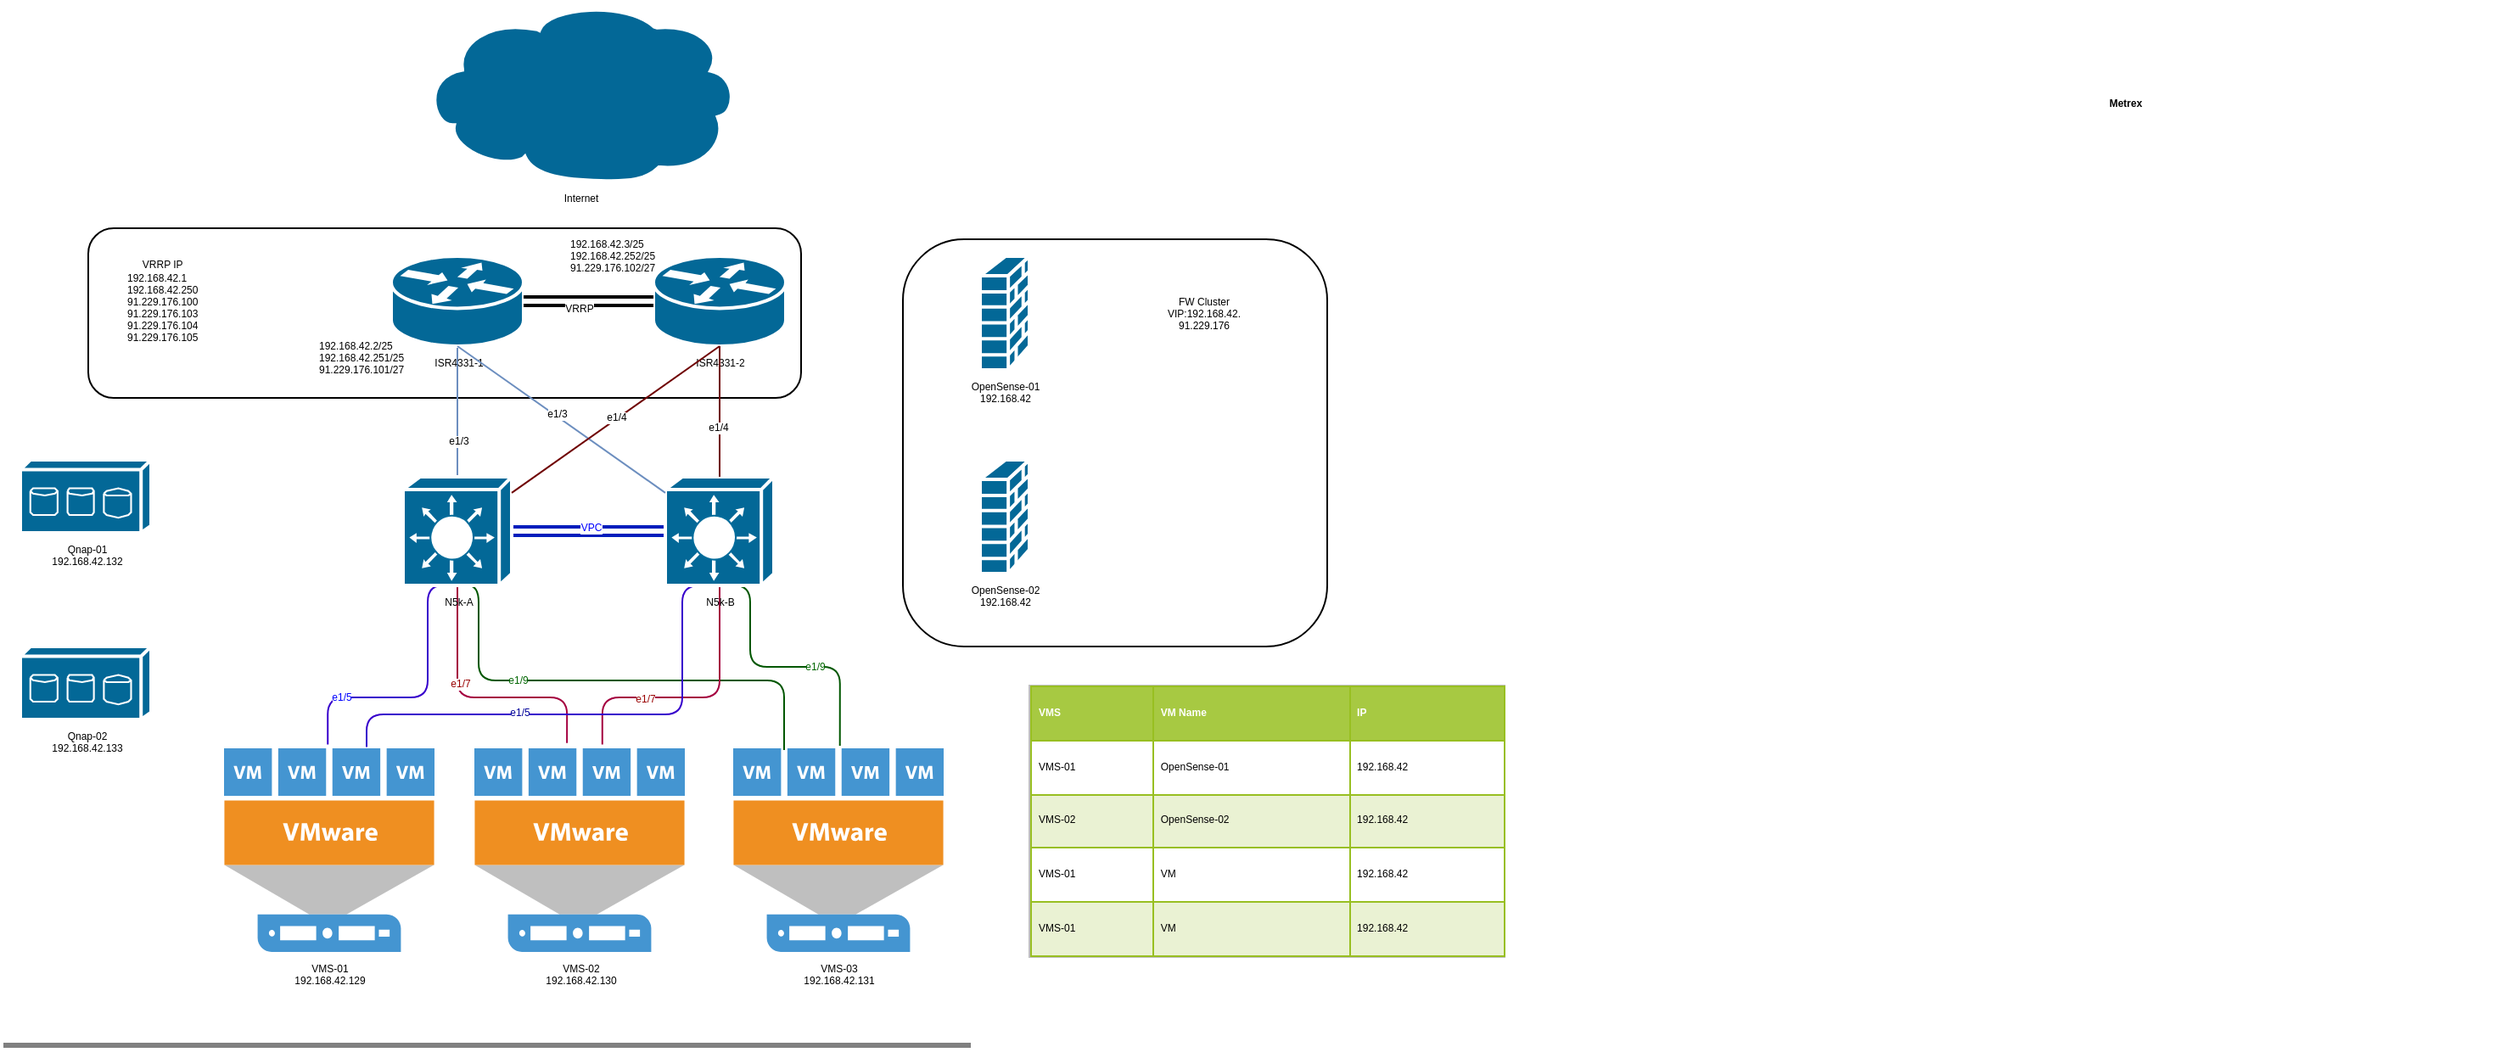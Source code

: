 <mxfile version="16.4.5" type="github">
  <diagram name="Metrex" id="197159a0-c6a4-9194-75a8-e4174976684c">
    <mxGraphModel dx="946" dy="551" grid="1" gridSize="10" guides="1" tooltips="1" connect="1" arrows="1" fold="1" page="1" pageScale="1.5" pageWidth="1169" pageHeight="826" background="none" math="0" shadow="0">
      <root>
        <mxCell id="0" style=";html=1;" />
        <mxCell id="1" style=";html=1;" parent="0" />
        <mxCell id="-EyrNSprZyw8wpIVBh2r-33" value="" style="rounded=1;whiteSpace=wrap;html=1;align=left;fontSize=6;" vertex="1" parent="1">
          <mxGeometry x="160" y="153.5" width="420" height="100" as="geometry" />
        </mxCell>
        <mxCell id="-EyrNSprZyw8wpIVBh2r-31" value="" style="rounded=1;whiteSpace=wrap;html=1;fontSize=6;" vertex="1" parent="1">
          <mxGeometry x="640" y="160" width="250" height="240" as="geometry" />
        </mxCell>
        <mxCell id="1257a543d1cacc4b-5" value="VMS-02&lt;br style=&quot;font-size: 6px;&quot;&gt;192.168.42.130" style="shadow=0;dashed=0;html=1;strokeColor=none;fillColor=#4495D1;labelPosition=center;verticalLabelPosition=bottom;verticalAlign=top;shape=mxgraph.veeam.2d.vmware_host;fontSize=6;" parent="1" vertex="1">
          <mxGeometry x="387.5" y="460" width="124" height="120" as="geometry" />
        </mxCell>
        <mxCell id="1257a543d1cacc4b-50" value="" style="line;strokeWidth=3;html=1;fillColor=none;gradientColor=none;fontSize=6;strokeColor=#808080;" parent="1" vertex="1">
          <mxGeometry x="110" y="630" width="570" height="10" as="geometry" />
        </mxCell>
        <mxCell id="1257a543d1cacc4b-52" value="Metrex" style="text;strokeColor=none;fillColor=none;html=1;fontSize=6;fontStyle=1;verticalAlign=middle;align=center;" parent="1" vertex="1">
          <mxGeometry x="1140" y="60" width="440" height="40" as="geometry" />
        </mxCell>
        <mxCell id="-EyrNSprZyw8wpIVBh2r-13" style="edgeStyle=none;rounded=1;orthogonalLoop=1;jettySize=auto;html=1;exitX=0.5;exitY=1;exitDx=0;exitDy=0;exitPerimeter=0;endArrow=none;endFill=0;fillColor=#dae8fc;strokeColor=#6c8ebf;fontSize=6;" edge="1" parent="1" source="-EyrNSprZyw8wpIVBh2r-1" target="-EyrNSprZyw8wpIVBh2r-7">
          <mxGeometry relative="1" as="geometry" />
        </mxCell>
        <mxCell id="-EyrNSprZyw8wpIVBh2r-52" value="e1/3" style="edgeLabel;html=1;align=center;verticalAlign=middle;resizable=0;points=[];fontSize=6;fontColor=#000000;" vertex="1" connectable="0" parent="-EyrNSprZyw8wpIVBh2r-13">
          <mxGeometry x="0.441" relative="1" as="geometry">
            <mxPoint as="offset" />
          </mxGeometry>
        </mxCell>
        <mxCell id="-EyrNSprZyw8wpIVBh2r-1" value="&lt;font style=&quot;font-size: 6px&quot;&gt;ISR4331-1&lt;br style=&quot;font-size: 6px;&quot;&gt;&lt;br style=&quot;font-size: 6px;&quot;&gt;&lt;/font&gt;" style="shape=mxgraph.cisco.routers.router;sketch=0;html=1;pointerEvents=1;dashed=0;fillColor=#036897;strokeColor=#ffffff;strokeWidth=2;verticalLabelPosition=bottom;verticalAlign=top;align=center;outlineConnect=0;fontSize=6;" vertex="1" parent="1">
          <mxGeometry x="338.5" y="170" width="78" height="53" as="geometry" />
        </mxCell>
        <mxCell id="-EyrNSprZyw8wpIVBh2r-4" value="&lt;font style=&quot;font-size: 6px&quot;&gt;ISR4331-2&lt;/font&gt;" style="shape=mxgraph.cisco.routers.router;sketch=0;html=1;pointerEvents=1;dashed=0;fillColor=#036897;strokeColor=#ffffff;strokeWidth=2;verticalLabelPosition=bottom;verticalAlign=top;align=center;outlineConnect=0;fontSize=6;" vertex="1" parent="1">
          <mxGeometry x="493" y="170" width="78" height="53" as="geometry" />
        </mxCell>
        <mxCell id="-EyrNSprZyw8wpIVBh2r-12" style="edgeStyle=none;rounded=0;orthogonalLoop=1;jettySize=auto;html=1;exitX=1;exitY=0.5;exitDx=0;exitDy=0;exitPerimeter=0;shape=link;strokeWidth=2;fillColor=#0050ef;strokeColor=#001DBC;fontColor=#0000FF;fontSize=6;" edge="1" parent="1" source="-EyrNSprZyw8wpIVBh2r-7" target="-EyrNSprZyw8wpIVBh2r-8">
          <mxGeometry relative="1" as="geometry" />
        </mxCell>
        <mxCell id="-EyrNSprZyw8wpIVBh2r-16" value="&lt;font color=&quot;#0000ff&quot; style=&quot;font-size: 6px;&quot;&gt;VPC&lt;/font&gt;" style="edgeLabel;html=1;align=center;verticalAlign=middle;resizable=0;points=[];fontSize=6;" vertex="1" connectable="0" parent="-EyrNSprZyw8wpIVBh2r-12">
          <mxGeometry x="0.005" y="2" relative="1" as="geometry">
            <mxPoint x="1" as="offset" />
          </mxGeometry>
        </mxCell>
        <mxCell id="-EyrNSprZyw8wpIVBh2r-22" style="edgeStyle=orthogonalEdgeStyle;rounded=1;orthogonalLoop=1;jettySize=auto;html=1;exitX=0.5;exitY=1;exitDx=0;exitDy=0;exitPerimeter=0;entryX=0.493;entryY=-0.019;entryDx=0;entryDy=0;entryPerimeter=0;endArrow=none;endFill=0;fillColor=#6a00ff;strokeColor=#3700CC;fontSize=6;" edge="1" parent="1" source="-EyrNSprZyw8wpIVBh2r-7" target="-EyrNSprZyw8wpIVBh2r-9">
          <mxGeometry relative="1" as="geometry">
            <Array as="points">
              <mxPoint x="360" y="364" />
              <mxPoint x="360" y="430" />
              <mxPoint x="301" y="430" />
            </Array>
          </mxGeometry>
        </mxCell>
        <mxCell id="-EyrNSprZyw8wpIVBh2r-39" value="e1/5" style="edgeLabel;html=1;align=center;verticalAlign=middle;resizable=0;points=[];fontColor=#0000FF;fontSize=6;" vertex="1" connectable="0" parent="-EyrNSprZyw8wpIVBh2r-22">
          <mxGeometry x="0.586" relative="1" as="geometry">
            <mxPoint as="offset" />
          </mxGeometry>
        </mxCell>
        <mxCell id="-EyrNSprZyw8wpIVBh2r-24" style="edgeStyle=orthogonalEdgeStyle;rounded=1;orthogonalLoop=1;jettySize=auto;html=1;exitX=0.5;exitY=1;exitDx=0;exitDy=0;exitPerimeter=0;entryX=0.44;entryY=-0.026;entryDx=0;entryDy=0;entryPerimeter=0;endArrow=none;endFill=0;fillColor=#d80073;strokeColor=#A50040;fontSize=6;" edge="1" parent="1" source="-EyrNSprZyw8wpIVBh2r-7" target="1257a543d1cacc4b-5">
          <mxGeometry relative="1" as="geometry">
            <Array as="points">
              <mxPoint x="378" y="430" />
              <mxPoint x="442" y="430" />
            </Array>
          </mxGeometry>
        </mxCell>
        <mxCell id="-EyrNSprZyw8wpIVBh2r-40" value="&lt;font color=&quot;#990000&quot; style=&quot;font-size: 6px;&quot;&gt;e1/7&lt;/font&gt;" style="edgeLabel;html=1;align=center;verticalAlign=middle;resizable=0;points=[];fontColor=#0000FF;fontSize=6;" vertex="1" connectable="0" parent="-EyrNSprZyw8wpIVBh2r-24">
          <mxGeometry x="-0.266" y="1" relative="1" as="geometry">
            <mxPoint as="offset" />
          </mxGeometry>
        </mxCell>
        <mxCell id="-EyrNSprZyw8wpIVBh2r-26" style="edgeStyle=orthogonalEdgeStyle;rounded=1;orthogonalLoop=1;jettySize=auto;html=1;exitX=0.5;exitY=1;exitDx=0;exitDy=0;exitPerimeter=0;entryX=0.245;entryY=0.008;entryDx=0;entryDy=0;entryPerimeter=0;endArrow=none;endFill=0;fillColor=#008a00;strokeColor=#005700;fontSize=6;" edge="1" parent="1" source="-EyrNSprZyw8wpIVBh2r-7" target="-EyrNSprZyw8wpIVBh2r-10">
          <mxGeometry relative="1" as="geometry">
            <Array as="points">
              <mxPoint x="390" y="364" />
              <mxPoint x="390" y="420" />
              <mxPoint x="570" y="420" />
              <mxPoint x="570" y="461" />
            </Array>
          </mxGeometry>
        </mxCell>
        <mxCell id="-EyrNSprZyw8wpIVBh2r-41" value="&lt;font color=&quot;#006600&quot; style=&quot;font-size: 6px;&quot;&gt;e1/9&lt;/font&gt;" style="edgeLabel;html=1;align=center;verticalAlign=middle;resizable=0;points=[];fontColor=#0000FF;fontSize=6;" vertex="1" connectable="0" parent="-EyrNSprZyw8wpIVBh2r-26">
          <mxGeometry x="-0.37" relative="1" as="geometry">
            <mxPoint as="offset" />
          </mxGeometry>
        </mxCell>
        <mxCell id="-EyrNSprZyw8wpIVBh2r-7" value="N5k-A" style="shape=mxgraph.cisco.switches.layer_3_switch;sketch=0;html=1;pointerEvents=1;dashed=0;fillColor=#036897;strokeColor=#ffffff;strokeWidth=2;verticalLabelPosition=bottom;verticalAlign=top;align=center;outlineConnect=0;fontSize=6;" vertex="1" parent="1">
          <mxGeometry x="345.5" y="300" width="64" height="64" as="geometry" />
        </mxCell>
        <mxCell id="-EyrNSprZyw8wpIVBh2r-23" style="edgeStyle=orthogonalEdgeStyle;rounded=1;orthogonalLoop=1;jettySize=auto;html=1;exitX=0.5;exitY=1;exitDx=0;exitDy=0;exitPerimeter=0;entryX=0.507;entryY=-0.012;entryDx=0;entryDy=0;entryPerimeter=0;endArrow=none;endFill=0;fillColor=#008a00;strokeColor=#005700;fontSize=6;" edge="1" parent="1" source="-EyrNSprZyw8wpIVBh2r-8" target="-EyrNSprZyw8wpIVBh2r-10">
          <mxGeometry relative="1" as="geometry">
            <Array as="points">
              <mxPoint x="550" y="364" />
              <mxPoint x="550" y="412" />
              <mxPoint x="603" y="412" />
            </Array>
          </mxGeometry>
        </mxCell>
        <mxCell id="-EyrNSprZyw8wpIVBh2r-42" value="e1/9" style="edgeLabel;html=1;align=center;verticalAlign=middle;resizable=0;points=[];fontColor=#006600;fontSize=6;" vertex="1" connectable="0" parent="-EyrNSprZyw8wpIVBh2r-23">
          <mxGeometry x="0.258" relative="1" as="geometry">
            <mxPoint as="offset" />
          </mxGeometry>
        </mxCell>
        <mxCell id="-EyrNSprZyw8wpIVBh2r-25" value="" style="edgeStyle=orthogonalEdgeStyle;rounded=1;orthogonalLoop=1;jettySize=auto;html=1;exitX=0.5;exitY=1;exitDx=0;exitDy=0;exitPerimeter=0;entryX=0.608;entryY=-0.019;entryDx=0;entryDy=0;entryPerimeter=0;endArrow=none;endFill=0;fillColor=#d80073;strokeColor=#A50040;fontSize=6;" edge="1" parent="1" source="-EyrNSprZyw8wpIVBh2r-8" target="1257a543d1cacc4b-5">
          <mxGeometry relative="1" as="geometry">
            <Array as="points">
              <mxPoint x="532" y="430" />
              <mxPoint x="463" y="430" />
            </Array>
          </mxGeometry>
        </mxCell>
        <mxCell id="-EyrNSprZyw8wpIVBh2r-47" value="e1/7" style="edgeLabel;html=1;align=center;verticalAlign=middle;resizable=0;points=[];fontColor=#990000;fontSize=6;" vertex="1" connectable="0" parent="-EyrNSprZyw8wpIVBh2r-25">
          <mxGeometry x="0.35" y="1" relative="1" as="geometry">
            <mxPoint as="offset" />
          </mxGeometry>
        </mxCell>
        <mxCell id="-EyrNSprZyw8wpIVBh2r-27" style="edgeStyle=orthogonalEdgeStyle;rounded=1;orthogonalLoop=1;jettySize=auto;html=1;exitX=0.5;exitY=1;exitDx=0;exitDy=0;exitPerimeter=0;entryX=0.675;entryY=-0.006;entryDx=0;entryDy=0;entryPerimeter=0;endArrow=none;endFill=0;fillColor=#6a00ff;strokeColor=#3700CC;fontSize=6;" edge="1" parent="1" source="-EyrNSprZyw8wpIVBh2r-8" target="-EyrNSprZyw8wpIVBh2r-9">
          <mxGeometry relative="1" as="geometry">
            <Array as="points">
              <mxPoint x="510" y="364" />
              <mxPoint x="510" y="440" />
              <mxPoint x="324" y="440" />
              <mxPoint x="324" y="459" />
            </Array>
          </mxGeometry>
        </mxCell>
        <mxCell id="-EyrNSprZyw8wpIVBh2r-45" value="e1/5" style="edgeLabel;html=1;align=center;verticalAlign=middle;resizable=0;points=[];fontColor=#000099;fontSize=6;" vertex="1" connectable="0" parent="-EyrNSprZyw8wpIVBh2r-27">
          <mxGeometry x="0.279" y="-1" relative="1" as="geometry">
            <mxPoint as="offset" />
          </mxGeometry>
        </mxCell>
        <mxCell id="-EyrNSprZyw8wpIVBh2r-8" value="N5k-B" style="shape=mxgraph.cisco.switches.layer_3_switch;sketch=0;html=1;pointerEvents=1;dashed=0;fillColor=#036897;strokeColor=#ffffff;strokeWidth=2;verticalLabelPosition=bottom;verticalAlign=top;align=center;outlineConnect=0;fontSize=6;" vertex="1" parent="1">
          <mxGeometry x="500" y="300" width="64" height="64" as="geometry" />
        </mxCell>
        <mxCell id="-EyrNSprZyw8wpIVBh2r-9" value="VMS-01&lt;br style=&quot;font-size: 6px;&quot;&gt;192.168.42.129" style="shadow=0;dashed=0;html=1;strokeColor=none;fillColor=#4495D1;labelPosition=center;verticalLabelPosition=bottom;verticalAlign=top;shape=mxgraph.veeam.2d.vmware_host;fontSize=6;" vertex="1" parent="1">
          <mxGeometry x="240" y="460" width="124" height="120" as="geometry" />
        </mxCell>
        <mxCell id="-EyrNSprZyw8wpIVBh2r-10" value="VMS-03&lt;br style=&quot;font-size: 6px;&quot;&gt;192.168.42.131" style="shadow=0;dashed=0;html=1;strokeColor=none;fillColor=#4495D1;labelPosition=center;verticalLabelPosition=bottom;verticalAlign=top;shape=mxgraph.veeam.2d.vmware_host;fontSize=6;" vertex="1" parent="1">
          <mxGeometry x="540" y="460" width="124" height="120" as="geometry" />
        </mxCell>
        <mxCell id="-EyrNSprZyw8wpIVBh2r-14" style="edgeStyle=none;rounded=0;orthogonalLoop=1;jettySize=auto;html=1;shape=link;exitX=1;exitY=0.5;exitDx=0;exitDy=0;exitPerimeter=0;entryX=0;entryY=0.5;entryDx=0;entryDy=0;entryPerimeter=0;strokeWidth=2;fontSize=6;" edge="1" parent="1" source="-EyrNSprZyw8wpIVBh2r-1" target="-EyrNSprZyw8wpIVBh2r-4">
          <mxGeometry relative="1" as="geometry">
            <mxPoint x="440" y="176" as="sourcePoint" />
            <mxPoint x="480" y="176" as="targetPoint" />
          </mxGeometry>
        </mxCell>
        <mxCell id="-EyrNSprZyw8wpIVBh2r-15" value="VRRP" style="edgeLabel;html=1;align=center;verticalAlign=middle;resizable=0;points=[];fontSize=6;" vertex="1" connectable="0" parent="-EyrNSprZyw8wpIVBh2r-14">
          <mxGeometry x="-0.15" y="-4" relative="1" as="geometry">
            <mxPoint as="offset" />
          </mxGeometry>
        </mxCell>
        <mxCell id="-EyrNSprZyw8wpIVBh2r-17" style="edgeStyle=none;rounded=1;orthogonalLoop=1;jettySize=auto;html=1;exitX=0.5;exitY=1;exitDx=0;exitDy=0;exitPerimeter=0;endArrow=none;endFill=0;fillColor=#dae8fc;strokeColor=#6c8ebf;fontSize=6;" edge="1" parent="1" source="-EyrNSprZyw8wpIVBh2r-1" target="-EyrNSprZyw8wpIVBh2r-8">
          <mxGeometry relative="1" as="geometry">
            <mxPoint x="413" y="213" as="sourcePoint" />
            <mxPoint x="393.826" y="310" as="targetPoint" />
          </mxGeometry>
        </mxCell>
        <mxCell id="-EyrNSprZyw8wpIVBh2r-53" value="e1/3" style="edgeLabel;html=1;align=center;verticalAlign=middle;resizable=0;points=[];fontSize=6;fontColor=#000000;" vertex="1" connectable="0" parent="-EyrNSprZyw8wpIVBh2r-17">
          <mxGeometry x="-0.065" y="1" relative="1" as="geometry">
            <mxPoint as="offset" />
          </mxGeometry>
        </mxCell>
        <mxCell id="-EyrNSprZyw8wpIVBh2r-19" style="edgeStyle=none;rounded=1;orthogonalLoop=1;jettySize=auto;html=1;endArrow=none;endFill=0;fillColor=#a20025;strokeColor=#6F0000;exitX=0.5;exitY=1;exitDx=0;exitDy=0;exitPerimeter=0;fontSize=6;" edge="1" parent="1" source="-EyrNSprZyw8wpIVBh2r-4" target="-EyrNSprZyw8wpIVBh2r-8">
          <mxGeometry relative="1" as="geometry">
            <mxPoint x="387.5" y="213" as="sourcePoint" />
            <mxPoint x="542" y="310" as="targetPoint" />
          </mxGeometry>
        </mxCell>
        <mxCell id="-EyrNSprZyw8wpIVBh2r-55" value="e1/4" style="edgeLabel;html=1;align=center;verticalAlign=middle;resizable=0;points=[];fontSize=6;fontColor=#000000;" vertex="1" connectable="0" parent="-EyrNSprZyw8wpIVBh2r-19">
          <mxGeometry x="0.231" y="-1" relative="1" as="geometry">
            <mxPoint as="offset" />
          </mxGeometry>
        </mxCell>
        <mxCell id="-EyrNSprZyw8wpIVBh2r-20" style="edgeStyle=none;rounded=1;orthogonalLoop=1;jettySize=auto;html=1;endArrow=none;endFill=0;fillColor=#a20025;strokeColor=#6F0000;entryX=0.5;entryY=1;entryDx=0;entryDy=0;entryPerimeter=0;fontSize=6;" edge="1" parent="1" source="-EyrNSprZyw8wpIVBh2r-7" target="-EyrNSprZyw8wpIVBh2r-4">
          <mxGeometry relative="1" as="geometry">
            <mxPoint x="397.5" y="223" as="sourcePoint" />
            <mxPoint x="530" y="200" as="targetPoint" />
          </mxGeometry>
        </mxCell>
        <mxCell id="-EyrNSprZyw8wpIVBh2r-54" value="e1/4" style="edgeLabel;html=1;align=center;verticalAlign=middle;resizable=0;points=[];fontSize=6;fontColor=#000000;" vertex="1" connectable="0" parent="-EyrNSprZyw8wpIVBh2r-20">
          <mxGeometry x="0.009" y="1" relative="1" as="geometry">
            <mxPoint as="offset" />
          </mxGeometry>
        </mxCell>
        <mxCell id="-EyrNSprZyw8wpIVBh2r-21" value="Internet" style="shape=mxgraph.cisco.storage.cloud;sketch=0;html=1;pointerEvents=1;dashed=0;fillColor=#036897;strokeColor=#ffffff;strokeWidth=2;verticalLabelPosition=bottom;verticalAlign=top;align=center;outlineConnect=0;fontSize=6;" vertex="1" parent="1">
          <mxGeometry x="356.5" y="20" width="186" height="106" as="geometry" />
        </mxCell>
        <mxCell id="-EyrNSprZyw8wpIVBh2r-28" value="OpenSense-01&lt;br style=&quot;font-size: 6px;&quot;&gt;192.168.42" style="shape=mxgraph.cisco.security.firewall;sketch=0;html=1;pointerEvents=1;dashed=0;fillColor=#036897;strokeColor=#ffffff;strokeWidth=2;verticalLabelPosition=bottom;verticalAlign=top;align=center;outlineConnect=0;fontSize=6;" vertex="1" parent="1">
          <mxGeometry x="685.5" y="170" width="29" height="67" as="geometry" />
        </mxCell>
        <mxCell id="-EyrNSprZyw8wpIVBh2r-29" value="OpenSense-02&lt;br style=&quot;font-size: 6px;&quot;&gt;192.168.42" style="shape=mxgraph.cisco.security.firewall;sketch=0;html=1;pointerEvents=1;dashed=0;fillColor=#036897;strokeColor=#ffffff;strokeWidth=2;verticalLabelPosition=bottom;verticalAlign=top;align=center;outlineConnect=0;fontSize=6;" vertex="1" parent="1">
          <mxGeometry x="685.5" y="290" width="29" height="67" as="geometry" />
        </mxCell>
        <mxCell id="-EyrNSprZyw8wpIVBh2r-30" value="&lt;table border=&quot;1&quot; width=&quot;100%&quot; cellpadding=&quot;4&quot; style=&quot;width: 100%; height: 100%; border-collapse: collapse; font-size: 6px;&quot;&gt;&lt;tbody style=&quot;font-size: 6px;&quot;&gt;&lt;tr style=&quot;background-color: rgb(167, 201, 66); color: rgb(255, 255, 255); border: 1px solid rgb(152, 191, 33); font-size: 6px;&quot;&gt;&lt;th align=&quot;left&quot; style=&quot;font-size: 6px;&quot;&gt;VMS&lt;/th&gt;&lt;th align=&quot;left&quot; style=&quot;font-size: 6px;&quot;&gt;VM Name&lt;/th&gt;&lt;th align=&quot;left&quot; style=&quot;font-size: 6px;&quot;&gt;IP&lt;/th&gt;&lt;/tr&gt;&lt;tr style=&quot;border: 1px solid rgb(152, 191, 33); font-size: 6px;&quot;&gt;&lt;td style=&quot;font-size: 6px;&quot;&gt;VMS-01&lt;/td&gt;&lt;td style=&quot;font-size: 6px;&quot;&gt;OpenSense-01&lt;/td&gt;&lt;td style=&quot;font-size: 6px;&quot;&gt;192.168.42&lt;/td&gt;&lt;/tr&gt;&lt;tr style=&quot;background-color: rgb(234, 242, 211); border: 1px solid rgb(152, 191, 33); font-size: 6px;&quot;&gt;&lt;td style=&quot;font-size: 6px;&quot;&gt;VMS-02&lt;/td&gt;&lt;td style=&quot;font-size: 6px;&quot;&gt;OpenSense-02&lt;/td&gt;&lt;td style=&quot;font-size: 6px;&quot;&gt;192.168.42&lt;/td&gt;&lt;/tr&gt;&lt;tr style=&quot;border: 1px solid rgb(152, 191, 33); font-size: 6px;&quot;&gt;&lt;td style=&quot;font-size: 6px;&quot;&gt;VMS-01&lt;/td&gt;&lt;td style=&quot;font-size: 6px;&quot;&gt;VM&lt;/td&gt;&lt;td style=&quot;font-size: 6px;&quot;&gt;192.168.42&lt;/td&gt;&lt;/tr&gt;&lt;tr style=&quot;background-color: rgb(234, 242, 211); border: 1px solid rgb(152, 191, 33); font-size: 6px;&quot;&gt;&lt;td style=&quot;font-size: 6px;&quot;&gt;VMS-01&lt;/td&gt;&lt;td style=&quot;font-size: 6px;&quot;&gt;VM&lt;/td&gt;&lt;td style=&quot;font-size: 6px;&quot;&gt;192.168.42&lt;/td&gt;&lt;/tr&gt;&lt;/tbody&gt;&lt;/table&gt;" style="text;html=1;strokeColor=#c0c0c0;fillColor=#ffffff;overflow=fill;rounded=0;fontSize=6;" vertex="1" parent="1">
          <mxGeometry x="714.5" y="423" width="280" height="160" as="geometry" />
        </mxCell>
        <mxCell id="-EyrNSprZyw8wpIVBh2r-32" value="FW Cluster&lt;br style=&quot;font-size: 6px;&quot;&gt;VIP:192.168.42.&lt;br style=&quot;font-size: 6px;&quot;&gt;91.229.176" style="text;html=1;align=center;verticalAlign=middle;resizable=0;points=[];autosize=1;strokeColor=none;fillColor=none;fontSize=6;" vertex="1" parent="1">
          <mxGeometry x="787" y="188.5" width="60" height="30" as="geometry" />
        </mxCell>
        <mxCell id="-EyrNSprZyw8wpIVBh2r-34" value="&lt;p style=&quot;line-height: 0.8; font-size: 6px;&quot;&gt;&lt;/p&gt;&lt;div style=&quot;text-align: center; font-size: 6px;&quot;&gt;&lt;font style=&quot;font-size: 6px;&quot;&gt;VRRP IP&lt;/font&gt;&lt;/div&gt;&lt;font style=&quot;font-size: 6px;&quot;&gt;192.168.42.1&lt;br style=&quot;font-size: 6px;&quot;&gt;192.168.42.250&lt;br style=&quot;font-size: 6px;&quot;&gt;91.229.176.100&lt;br style=&quot;font-size: 6px;&quot;&gt;91.229.176.103&lt;br style=&quot;font-size: 6px;&quot;&gt;91.229.176.104&lt;br style=&quot;font-size: 6px;&quot;&gt;91.229.176.105&lt;/font&gt;&lt;p style=&quot;font-size: 6px;&quot;&gt;&lt;/p&gt;" style="text;html=1;align=left;verticalAlign=middle;resizable=0;points=[];autosize=1;strokeColor=none;fillColor=none;spacing=3;fontSize=6;" vertex="1" parent="1">
          <mxGeometry x="180" y="161.5" width="60" height="70" as="geometry" />
        </mxCell>
        <mxCell id="-EyrNSprZyw8wpIVBh2r-48" value="&lt;font color=&quot;#000000&quot; style=&quot;font-size: 6px;&quot;&gt;Qnap-01&lt;br style=&quot;font-size: 6px;&quot;&gt;192.168.42.132&lt;br style=&quot;font-size: 6px;&quot;&gt;&lt;/font&gt;" style="shape=mxgraph.cisco.storage.fc_storage;sketch=0;html=1;pointerEvents=1;dashed=0;fillColor=#036897;strokeColor=#ffffff;strokeWidth=2;verticalLabelPosition=bottom;verticalAlign=top;align=center;outlineConnect=0;fontColor=#990000;fontSize=6;" vertex="1" parent="1">
          <mxGeometry x="120" y="290" width="77" height="43" as="geometry" />
        </mxCell>
        <mxCell id="-EyrNSprZyw8wpIVBh2r-49" value="&lt;font color=&quot;#000000&quot; style=&quot;font-size: 6px;&quot;&gt;Qnap-02&lt;br style=&quot;font-size: 6px;&quot;&gt;192.168.42.133&lt;br style=&quot;font-size: 6px;&quot;&gt;&lt;/font&gt;" style="shape=mxgraph.cisco.storage.fc_storage;sketch=0;html=1;pointerEvents=1;dashed=0;fillColor=#036897;strokeColor=#ffffff;strokeWidth=2;verticalLabelPosition=bottom;verticalAlign=top;align=center;outlineConnect=0;fontColor=#990000;fontSize=6;" vertex="1" parent="1">
          <mxGeometry x="120" y="400" width="77" height="43" as="geometry" />
        </mxCell>
        <mxCell id="-EyrNSprZyw8wpIVBh2r-56" value="192.168.42.2/25&lt;br style=&quot;font-size: 6px;&quot;&gt;192.168.42.251/25&lt;br style=&quot;font-size: 6px;&quot;&gt;91.229.176.101/27" style="text;html=1;align=left;verticalAlign=middle;resizable=0;points=[];autosize=1;strokeColor=none;fillColor=none;fontSize=6;fontColor=#000000;" vertex="1" parent="1">
          <mxGeometry x="294" y="215" width="70" height="30" as="geometry" />
        </mxCell>
        <mxCell id="-EyrNSprZyw8wpIVBh2r-57" value="192.168.42.3/25&lt;br style=&quot;font-size: 6px;&quot;&gt;192.168.42.252/25&lt;br style=&quot;font-size: 6px;&quot;&gt;91.229.176.102/27" style="text;html=1;align=left;verticalAlign=middle;resizable=0;points=[];autosize=1;strokeColor=none;fillColor=none;fontSize=6;fontColor=#000000;" vertex="1" parent="1">
          <mxGeometry x="441.5" y="155" width="70" height="30" as="geometry" />
        </mxCell>
      </root>
    </mxGraphModel>
  </diagram>
</mxfile>
